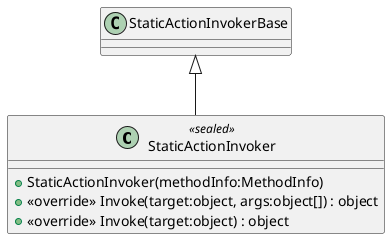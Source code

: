 @startuml
class StaticActionInvoker <<sealed>> {
    + StaticActionInvoker(methodInfo:MethodInfo)
    + <<override>> Invoke(target:object, args:object[]) : object
    + <<override>> Invoke(target:object) : object
}
StaticActionInvokerBase <|-- StaticActionInvoker
@enduml
